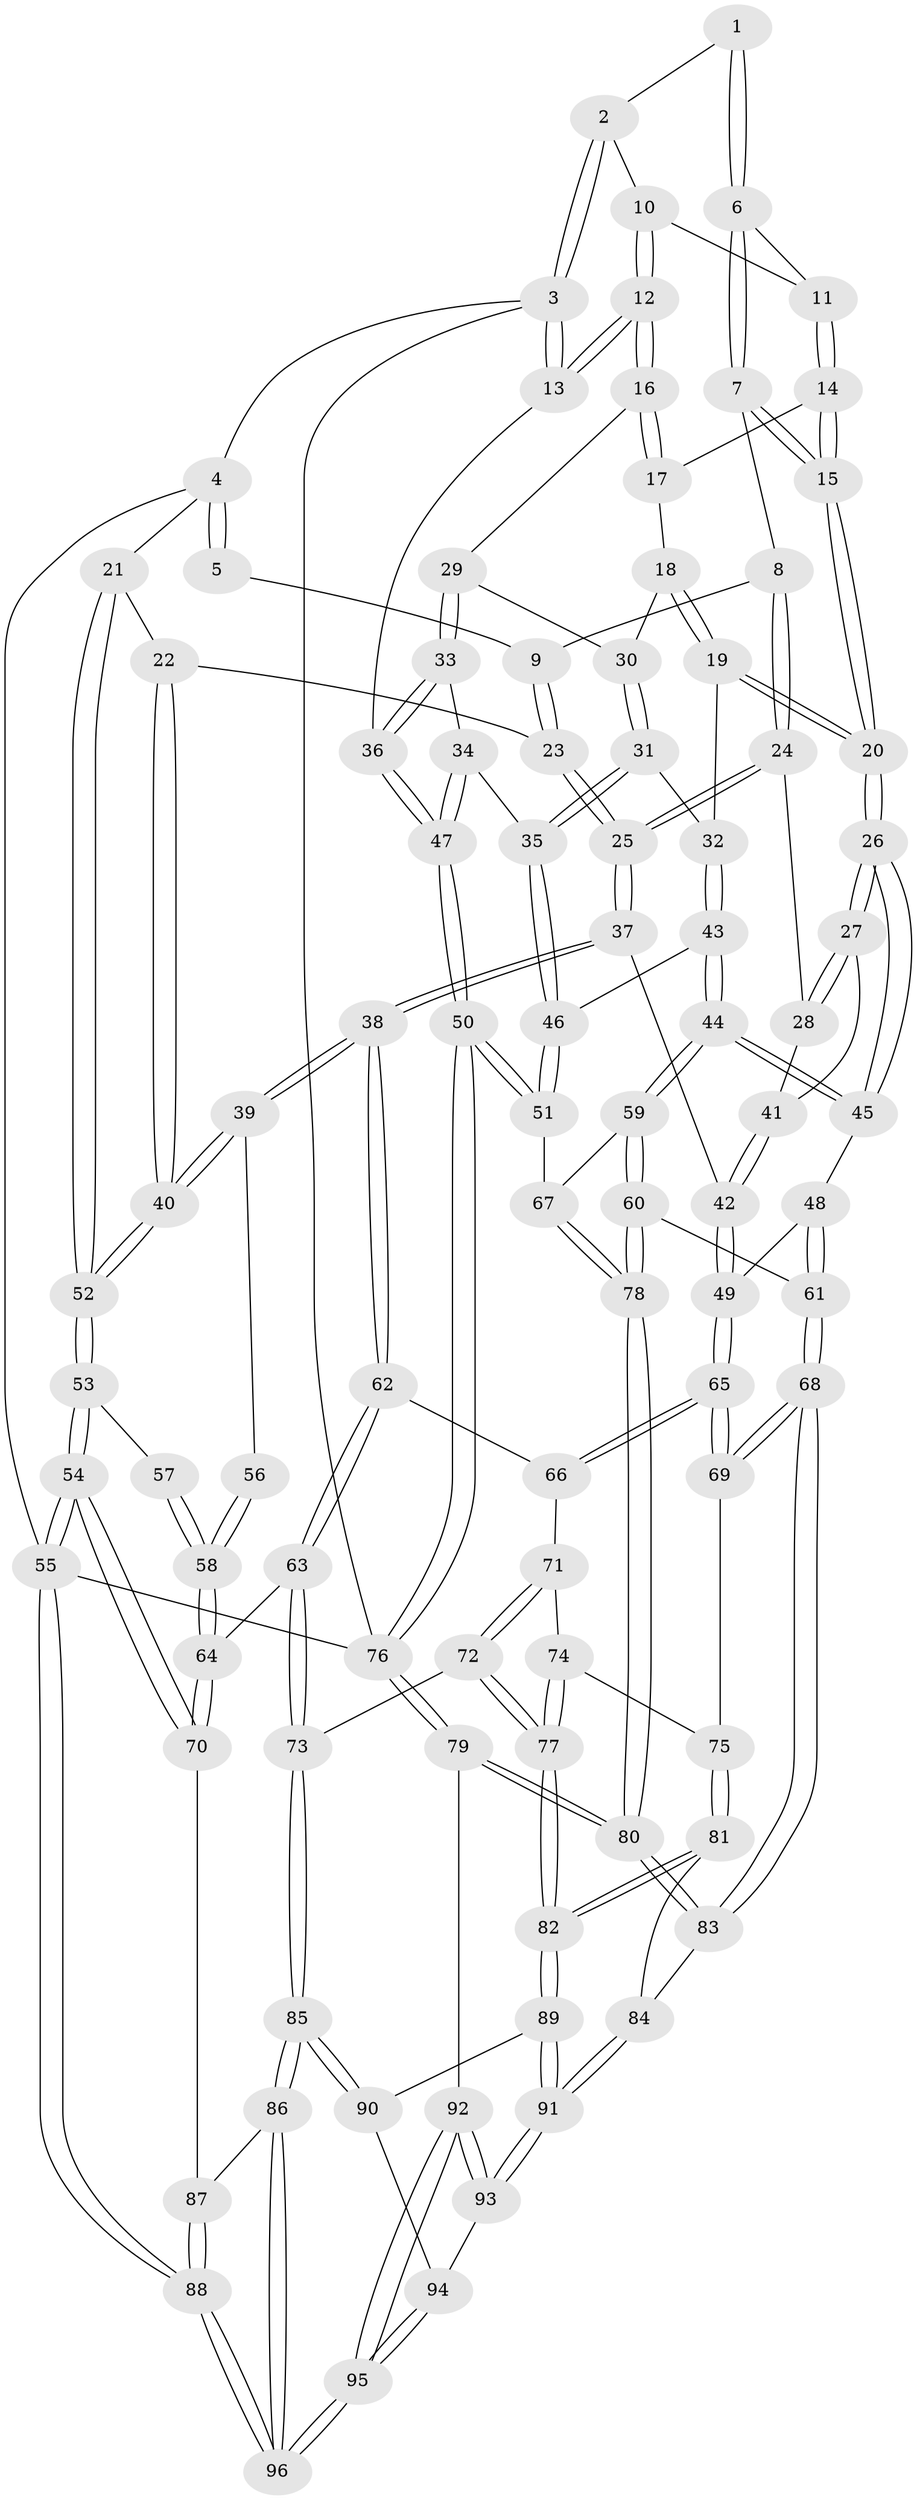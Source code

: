 // coarse degree distribution, {4: 0.373134328358209, 6: 0.208955223880597, 5: 0.34328358208955223, 7: 0.029850746268656716, 3: 0.04477611940298507}
// Generated by graph-tools (version 1.1) at 2025/21/03/04/25 18:21:17]
// undirected, 96 vertices, 237 edges
graph export_dot {
graph [start="1"]
  node [color=gray90,style=filled];
  1 [pos="+0.6237318100420757+0"];
  2 [pos="+0.7506198074113856+0"];
  3 [pos="+1+0"];
  4 [pos="+0+0"];
  5 [pos="+0.5703659864769656+0"];
  6 [pos="+0.6270375739871443+0.05094424312466981"];
  7 [pos="+0.4786966461668616+0.24415730427874688"];
  8 [pos="+0.4288731411580554+0.2618252086206669"];
  9 [pos="+0.30300960787762615+0.21929033397052247"];
  10 [pos="+0.8640357195849928+0.15026827752333674"];
  11 [pos="+0.7241883089679185+0.19409785800051055"];
  12 [pos="+1+0.18926100210260116"];
  13 [pos="+1+0.11843221476613083"];
  14 [pos="+0.7265664722100438+0.20506167239808226"];
  15 [pos="+0.5827385580752998+0.3278183558916805"];
  16 [pos="+1+0.27160067494100765"];
  17 [pos="+0.7533172617112239+0.2542714130711752"];
  18 [pos="+0.7513662494542711+0.3344080805004288"];
  19 [pos="+0.7094110674467752+0.43784632296931864"];
  20 [pos="+0.6397100154437577+0.46424010757494966"];
  21 [pos="+0+0.016853330195096442"];
  22 [pos="+0.11637526174284737+0.18152311312186328"];
  23 [pos="+0.19696850862112344+0.20659912229812938"];
  24 [pos="+0.43527337309742525+0.4373241331717249"];
  25 [pos="+0.37036629231158635+0.4959105671282756"];
  26 [pos="+0.6386143421653749+0.465530046736413"];
  27 [pos="+0.6297509048113398+0.46584533125831756"];
  28 [pos="+0.4959422100740876+0.449331601561422"];
  29 [pos="+0.9797161948238897+0.3162948966016603"];
  30 [pos="+0.8834748012979949+0.35850703132679446"];
  31 [pos="+0.8192159644041167+0.481330015889224"];
  32 [pos="+0.7908390310931858+0.47450391007594445"];
  33 [pos="+0.9235728418002606+0.49356367736397244"];
  34 [pos="+0.9211124532262281+0.4956283261013497"];
  35 [pos="+0.8766007890769705+0.5170228489287461"];
  36 [pos="+1+0.49639480391819857"];
  37 [pos="+0.3431880421751639+0.5460013952189829"];
  38 [pos="+0.32531202333040693+0.560794086269533"];
  39 [pos="+0.29382902978101144+0.5459120003626523"];
  40 [pos="+0.2853508673499313+0.5333733637993792"];
  41 [pos="+0.4927125198736593+0.5666503522759861"];
  42 [pos="+0.4750357638489042+0.5852537426257242"];
  43 [pos="+0.7684249084086302+0.5837764762130851"];
  44 [pos="+0.709451786789855+0.6413610527886131"];
  45 [pos="+0.6398230512943912+0.5584267289799578"];
  46 [pos="+0.878027508861561+0.6036655865475128"];
  47 [pos="+1+0.8042458312777045"];
  48 [pos="+0.6251788563785109+0.5731451502330477"];
  49 [pos="+0.520375556292735+0.6334144026149684"];
  50 [pos="+1+0.8922446268975919"];
  51 [pos="+0.8870342354595175+0.6617421003592502"];
  52 [pos="+0+0.19937397374223842"];
  53 [pos="+0+0.3240476286986887"];
  54 [pos="+0+0.7643487342028402"];
  55 [pos="+0+1"];
  56 [pos="+0.20382112139485353+0.5470933461159296"];
  57 [pos="+0.011111988900810341+0.4903281712523931"];
  58 [pos="+0.11312139279606649+0.6794111834209712"];
  59 [pos="+0.713092550910499+0.6492990128535304"];
  60 [pos="+0.6623076803285597+0.7238647950873731"];
  61 [pos="+0.5832425466707841+0.7528556517121301"];
  62 [pos="+0.32516888842858627+0.5625065409082225"];
  63 [pos="+0.21221282320118295+0.7194143717154475"];
  64 [pos="+0.12266179514916209+0.712551940224056"];
  65 [pos="+0.5085174787285627+0.6954843332908951"];
  66 [pos="+0.36244493306248365+0.6277256713923167"];
  67 [pos="+0.7970250631662861+0.6870529613574334"];
  68 [pos="+0.5637447145210758+0.7671108505060872"];
  69 [pos="+0.5144709288367983+0.7210268731176118"];
  70 [pos="+0.0835906474774089+0.7491008012318208"];
  71 [pos="+0.37480296413901093+0.6975593929391283"];
  72 [pos="+0.3429950713487803+0.8058714305913722"];
  73 [pos="+0.2628969528242693+0.792963770599953"];
  74 [pos="+0.44841350395086843+0.7286353726856666"];
  75 [pos="+0.4907310532631334+0.7279225494562434"];
  76 [pos="+1+1"];
  77 [pos="+0.3494169892135826+0.8109471530841088"];
  78 [pos="+0.7565198284144753+0.8235752651400337"];
  79 [pos="+0.7969791563550356+1"];
  80 [pos="+0.7959900502894606+1"];
  81 [pos="+0.39139220697142457+0.8313389924391613"];
  82 [pos="+0.36978731605701665+0.8335607384021458"];
  83 [pos="+0.5648735868759849+0.8386071658632906"];
  84 [pos="+0.5073596079351403+0.8468581277921492"];
  85 [pos="+0.1773198326056435+0.9536254659658354"];
  86 [pos="+0.17269112850796822+0.9573969072332303"];
  87 [pos="+0.08608789281649906+0.7641476371720056"];
  88 [pos="+0+1"];
  89 [pos="+0.36923588553502823+0.8690615671807997"];
  90 [pos="+0.31655495248739485+0.9367952413372546"];
  91 [pos="+0.42613730624067+0.942651949598139"];
  92 [pos="+0.5422006835016062+1"];
  93 [pos="+0.45672345851326696+1"];
  94 [pos="+0.32700148896942915+0.9519910453136416"];
  95 [pos="+0.266576602773159+1"];
  96 [pos="+0+1"];
  1 -- 2;
  1 -- 6;
  1 -- 6;
  2 -- 3;
  2 -- 3;
  2 -- 10;
  3 -- 4;
  3 -- 13;
  3 -- 13;
  3 -- 76;
  4 -- 5;
  4 -- 5;
  4 -- 21;
  4 -- 55;
  5 -- 9;
  6 -- 7;
  6 -- 7;
  6 -- 11;
  7 -- 8;
  7 -- 15;
  7 -- 15;
  8 -- 9;
  8 -- 24;
  8 -- 24;
  9 -- 23;
  9 -- 23;
  10 -- 11;
  10 -- 12;
  10 -- 12;
  11 -- 14;
  11 -- 14;
  12 -- 13;
  12 -- 13;
  12 -- 16;
  12 -- 16;
  13 -- 36;
  14 -- 15;
  14 -- 15;
  14 -- 17;
  15 -- 20;
  15 -- 20;
  16 -- 17;
  16 -- 17;
  16 -- 29;
  17 -- 18;
  18 -- 19;
  18 -- 19;
  18 -- 30;
  19 -- 20;
  19 -- 20;
  19 -- 32;
  20 -- 26;
  20 -- 26;
  21 -- 22;
  21 -- 52;
  21 -- 52;
  22 -- 23;
  22 -- 40;
  22 -- 40;
  23 -- 25;
  23 -- 25;
  24 -- 25;
  24 -- 25;
  24 -- 28;
  25 -- 37;
  25 -- 37;
  26 -- 27;
  26 -- 27;
  26 -- 45;
  26 -- 45;
  27 -- 28;
  27 -- 28;
  27 -- 41;
  28 -- 41;
  29 -- 30;
  29 -- 33;
  29 -- 33;
  30 -- 31;
  30 -- 31;
  31 -- 32;
  31 -- 35;
  31 -- 35;
  32 -- 43;
  32 -- 43;
  33 -- 34;
  33 -- 36;
  33 -- 36;
  34 -- 35;
  34 -- 47;
  34 -- 47;
  35 -- 46;
  35 -- 46;
  36 -- 47;
  36 -- 47;
  37 -- 38;
  37 -- 38;
  37 -- 42;
  38 -- 39;
  38 -- 39;
  38 -- 62;
  38 -- 62;
  39 -- 40;
  39 -- 40;
  39 -- 56;
  40 -- 52;
  40 -- 52;
  41 -- 42;
  41 -- 42;
  42 -- 49;
  42 -- 49;
  43 -- 44;
  43 -- 44;
  43 -- 46;
  44 -- 45;
  44 -- 45;
  44 -- 59;
  44 -- 59;
  45 -- 48;
  46 -- 51;
  46 -- 51;
  47 -- 50;
  47 -- 50;
  48 -- 49;
  48 -- 61;
  48 -- 61;
  49 -- 65;
  49 -- 65;
  50 -- 51;
  50 -- 51;
  50 -- 76;
  50 -- 76;
  51 -- 67;
  52 -- 53;
  52 -- 53;
  53 -- 54;
  53 -- 54;
  53 -- 57;
  54 -- 55;
  54 -- 55;
  54 -- 70;
  54 -- 70;
  55 -- 88;
  55 -- 88;
  55 -- 76;
  56 -- 58;
  56 -- 58;
  57 -- 58;
  57 -- 58;
  58 -- 64;
  58 -- 64;
  59 -- 60;
  59 -- 60;
  59 -- 67;
  60 -- 61;
  60 -- 78;
  60 -- 78;
  61 -- 68;
  61 -- 68;
  62 -- 63;
  62 -- 63;
  62 -- 66;
  63 -- 64;
  63 -- 73;
  63 -- 73;
  64 -- 70;
  64 -- 70;
  65 -- 66;
  65 -- 66;
  65 -- 69;
  65 -- 69;
  66 -- 71;
  67 -- 78;
  67 -- 78;
  68 -- 69;
  68 -- 69;
  68 -- 83;
  68 -- 83;
  69 -- 75;
  70 -- 87;
  71 -- 72;
  71 -- 72;
  71 -- 74;
  72 -- 73;
  72 -- 77;
  72 -- 77;
  73 -- 85;
  73 -- 85;
  74 -- 75;
  74 -- 77;
  74 -- 77;
  75 -- 81;
  75 -- 81;
  76 -- 79;
  76 -- 79;
  77 -- 82;
  77 -- 82;
  78 -- 80;
  78 -- 80;
  79 -- 80;
  79 -- 80;
  79 -- 92;
  80 -- 83;
  80 -- 83;
  81 -- 82;
  81 -- 82;
  81 -- 84;
  82 -- 89;
  82 -- 89;
  83 -- 84;
  84 -- 91;
  84 -- 91;
  85 -- 86;
  85 -- 86;
  85 -- 90;
  85 -- 90;
  86 -- 87;
  86 -- 96;
  86 -- 96;
  87 -- 88;
  87 -- 88;
  88 -- 96;
  88 -- 96;
  89 -- 90;
  89 -- 91;
  89 -- 91;
  90 -- 94;
  91 -- 93;
  91 -- 93;
  92 -- 93;
  92 -- 93;
  92 -- 95;
  92 -- 95;
  93 -- 94;
  94 -- 95;
  94 -- 95;
  95 -- 96;
  95 -- 96;
}
